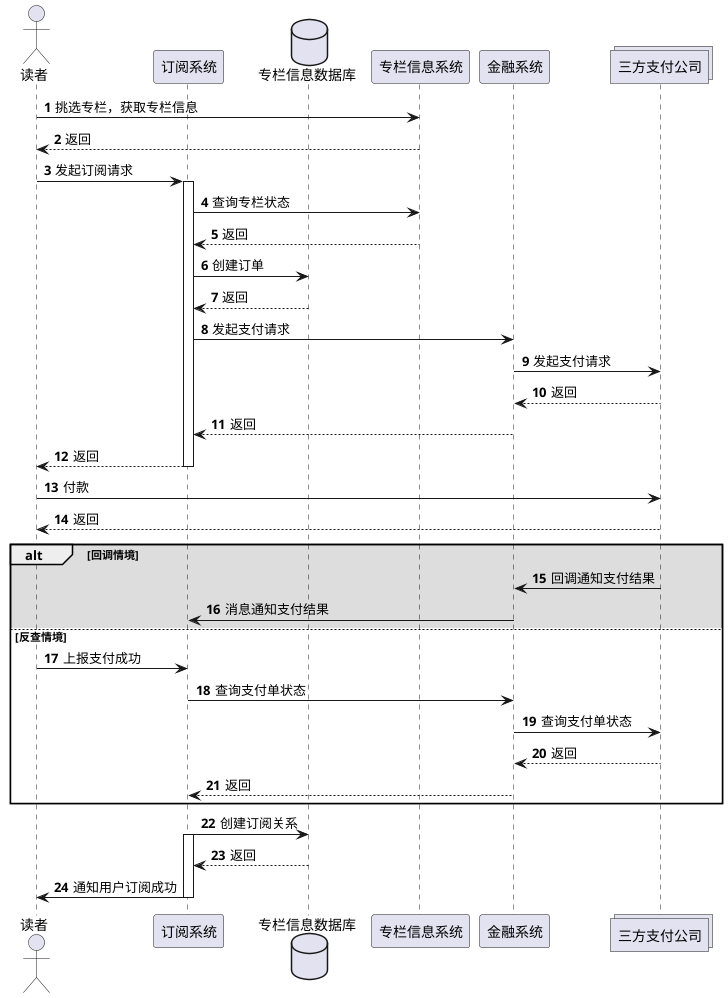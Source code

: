 @startuml
'https://plantuml.com/sequence-diagram

autonumber

actor       读者         as reader
participant 订阅系统      as subscription
database    专栏信息数据库  as db
participant 专栏信息系统      as column
participant 金融系统      as finance
collections    三方支付公司    as pay
reader -> column : 挑选专栏，获取专栏信息
column --> reader : 返回
reader -> subscription : 发起订阅请求
activate subscription
subscription -> column : 查询专栏状态
column --> subscription : 返回
subscription -> db : 创建订单
db --> subscription : 返回
subscription -> finance : 发起支付请求
finance -> pay : 发起支付请求
pay --> finance : 返回
finance --> subscription : 返回
subscription --> reader : 返回
deactivate subscription
reader -> pay : 付款
pay --> reader : 返回
alt #dddddd 回调情境
    pay -> finance : 回调通知支付结果
    finance -> subscription : 消息通知支付结果

else #white 反查情境
    reader -> subscription : 上报支付成功
    subscription -> finance : 查询支付单状态
    finance -> pay : 查询支付单状态
    pay --> finance : 返回
    finance --> subscription : 返回
end


subscription -> db : 创建订阅关系
activate subscription
db --> subscription : 返回
subscription -> reader : 通知用户订阅成功
deactivate subscription

@enduml